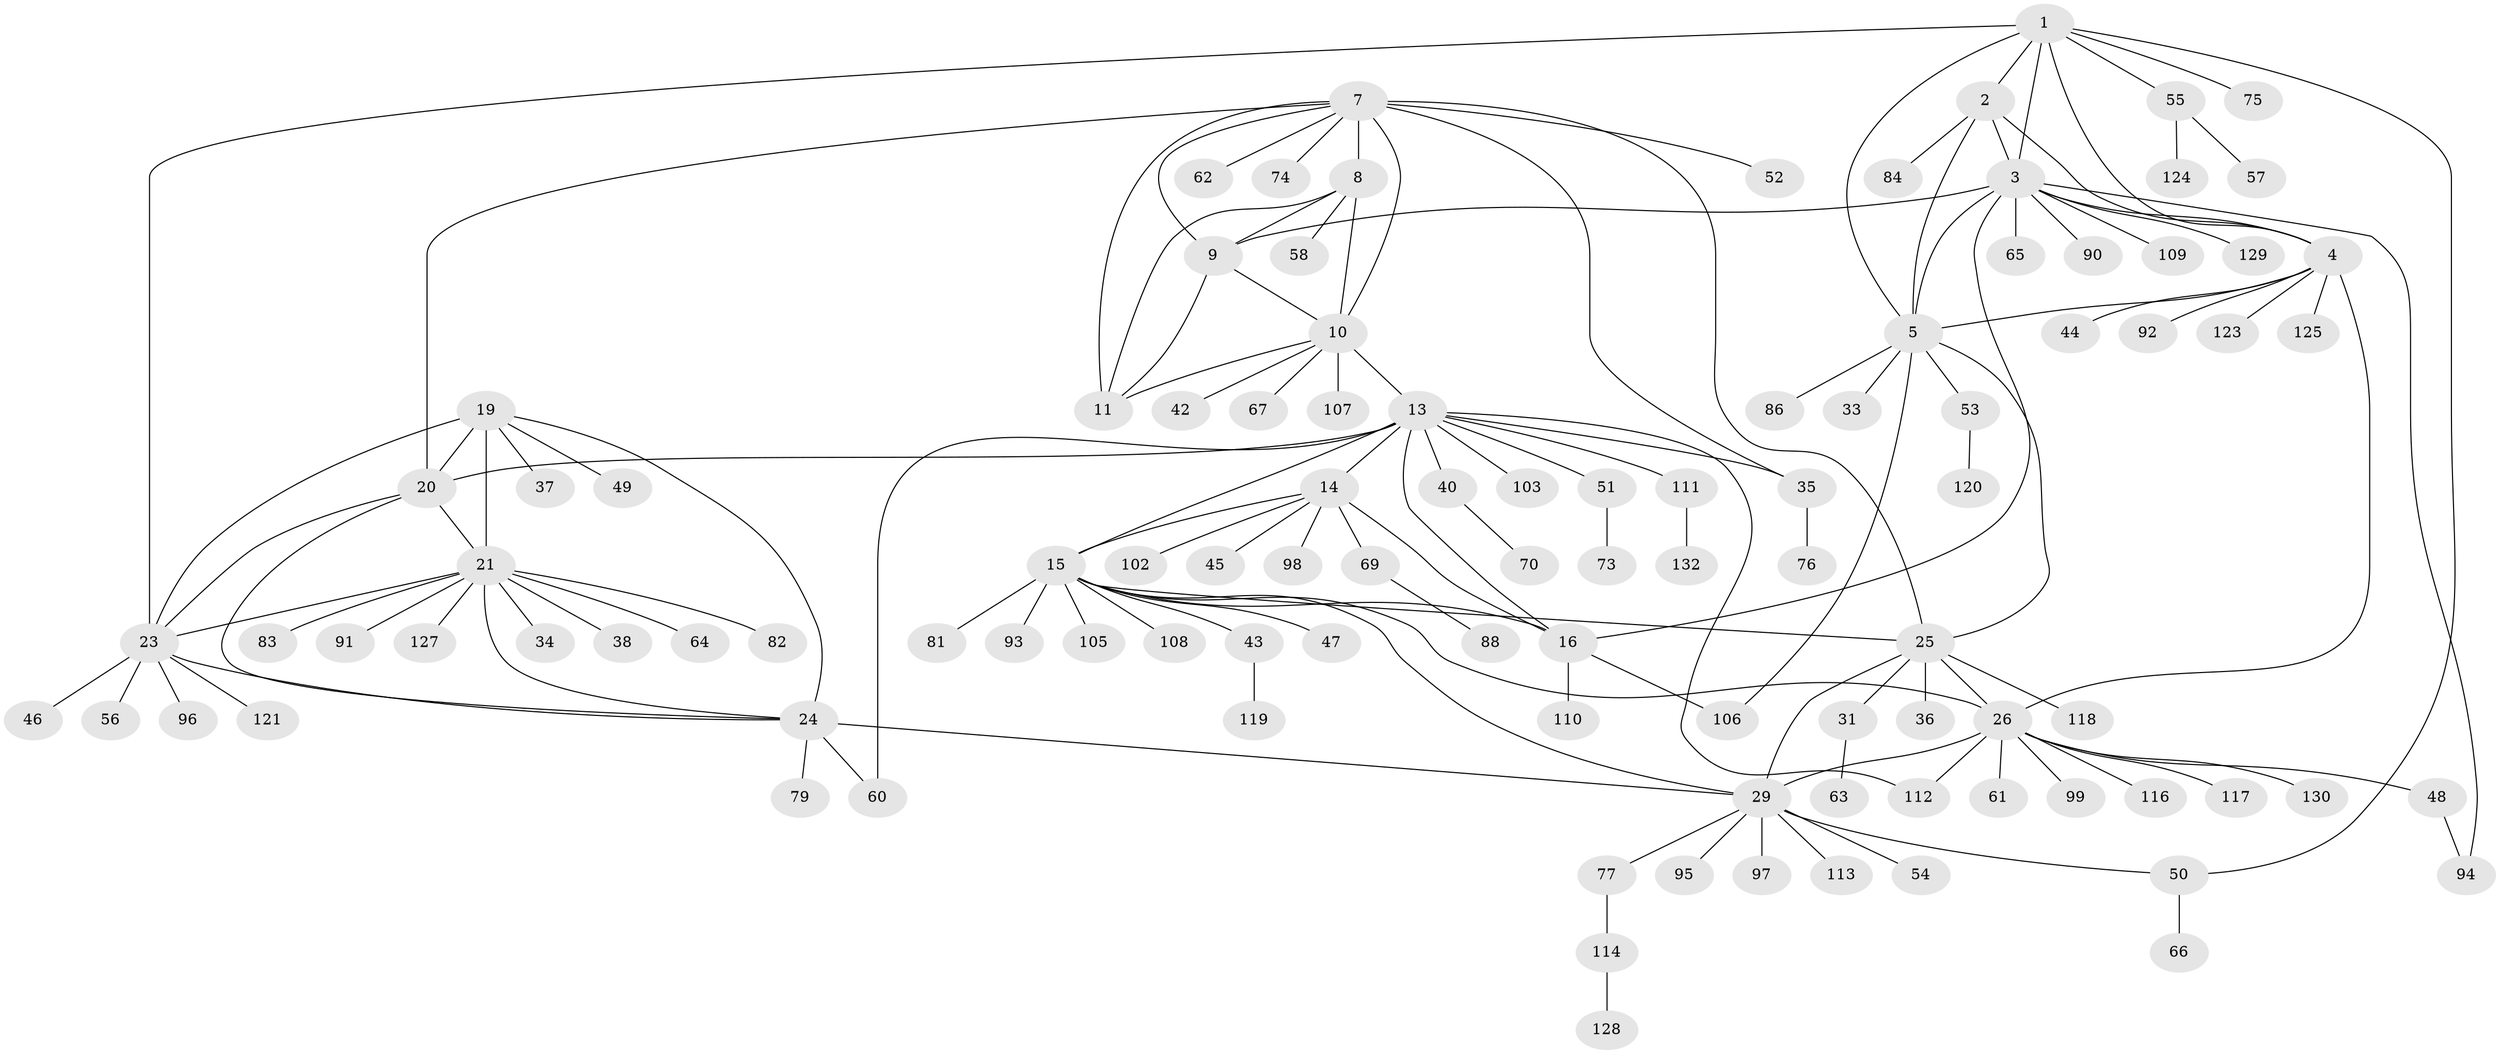 // Generated by graph-tools (version 1.1) at 2025/52/02/27/25 19:52:17]
// undirected, 105 vertices, 141 edges
graph export_dot {
graph [start="1"]
  node [color=gray90,style=filled];
  1 [super="+32"];
  2;
  3 [super="+6"];
  4 [super="+100"];
  5 [super="+87"];
  7 [super="+12"];
  8 [super="+72"];
  9;
  10 [super="+89"];
  11 [super="+71"];
  13 [super="+18"];
  14 [super="+17"];
  15 [super="+28"];
  16 [super="+104"];
  19 [super="+22"];
  20;
  21 [super="+59"];
  23 [super="+41"];
  24 [super="+80"];
  25 [super="+39"];
  26 [super="+27"];
  29 [super="+30"];
  31 [super="+126"];
  33;
  34;
  35 [super="+78"];
  36;
  37;
  38;
  40;
  42 [super="+101"];
  43 [super="+122"];
  44;
  45;
  46;
  47;
  48;
  49;
  50 [super="+68"];
  51;
  52;
  53 [super="+115"];
  54;
  55;
  56;
  57;
  58;
  60;
  61;
  62 [super="+85"];
  63;
  64;
  65;
  66;
  67;
  69;
  70;
  73;
  74;
  75;
  76;
  77;
  79;
  81;
  82;
  83;
  84 [super="+131"];
  86;
  88;
  90;
  91;
  92;
  93;
  94;
  95;
  96;
  97;
  98;
  99;
  102;
  103;
  105;
  106;
  107;
  108;
  109;
  110;
  111;
  112;
  113;
  114;
  116;
  117;
  118;
  119;
  120;
  121;
  123;
  124;
  125;
  127;
  128;
  129;
  130;
  132;
  1 -- 2;
  1 -- 3 [weight=2];
  1 -- 4;
  1 -- 5;
  1 -- 23 [weight=2];
  1 -- 55;
  1 -- 75;
  1 -- 50;
  2 -- 3 [weight=2];
  2 -- 4;
  2 -- 5;
  2 -- 84;
  3 -- 4 [weight=2];
  3 -- 5 [weight=2];
  3 -- 16;
  3 -- 90;
  3 -- 94;
  3 -- 65;
  3 -- 129;
  3 -- 9;
  3 -- 109;
  4 -- 5;
  4 -- 26;
  4 -- 44;
  4 -- 92;
  4 -- 123;
  4 -- 125;
  5 -- 33;
  5 -- 53;
  5 -- 86;
  5 -- 25;
  5 -- 106;
  7 -- 8 [weight=2];
  7 -- 9 [weight=2];
  7 -- 10 [weight=2];
  7 -- 11 [weight=2];
  7 -- 20;
  7 -- 52;
  7 -- 62;
  7 -- 35;
  7 -- 74;
  7 -- 25 [weight=2];
  8 -- 9;
  8 -- 10;
  8 -- 11;
  8 -- 58;
  9 -- 10;
  9 -- 11;
  10 -- 11;
  10 -- 13;
  10 -- 42;
  10 -- 67;
  10 -- 107;
  13 -- 14 [weight=4];
  13 -- 15 [weight=2];
  13 -- 16 [weight=2];
  13 -- 51;
  13 -- 103;
  13 -- 111;
  13 -- 35;
  13 -- 40;
  13 -- 112;
  13 -- 20;
  13 -- 60;
  14 -- 15 [weight=2];
  14 -- 16 [weight=2];
  14 -- 98;
  14 -- 102;
  14 -- 45;
  14 -- 69;
  15 -- 16;
  15 -- 43;
  15 -- 47;
  15 -- 81;
  15 -- 108;
  15 -- 105;
  15 -- 29 [weight=2];
  15 -- 25;
  15 -- 26 [weight=2];
  15 -- 93;
  16 -- 106;
  16 -- 110;
  19 -- 20 [weight=2];
  19 -- 21 [weight=2];
  19 -- 23 [weight=2];
  19 -- 24 [weight=2];
  19 -- 49;
  19 -- 37;
  20 -- 21;
  20 -- 23;
  20 -- 24;
  21 -- 23;
  21 -- 24;
  21 -- 34;
  21 -- 38;
  21 -- 64;
  21 -- 82;
  21 -- 83;
  21 -- 91;
  21 -- 127;
  23 -- 24;
  23 -- 46;
  23 -- 96;
  23 -- 121;
  23 -- 56;
  24 -- 60;
  24 -- 79;
  24 -- 29;
  25 -- 26 [weight=2];
  25 -- 29 [weight=2];
  25 -- 31;
  25 -- 36;
  25 -- 118;
  26 -- 29 [weight=4];
  26 -- 61;
  26 -- 112;
  26 -- 116;
  26 -- 117;
  26 -- 130;
  26 -- 48;
  26 -- 99;
  29 -- 54;
  29 -- 77;
  29 -- 97;
  29 -- 113;
  29 -- 50;
  29 -- 95;
  31 -- 63;
  35 -- 76;
  40 -- 70;
  43 -- 119;
  48 -- 94;
  50 -- 66;
  51 -- 73;
  53 -- 120;
  55 -- 57;
  55 -- 124;
  69 -- 88;
  77 -- 114;
  111 -- 132;
  114 -- 128;
}
